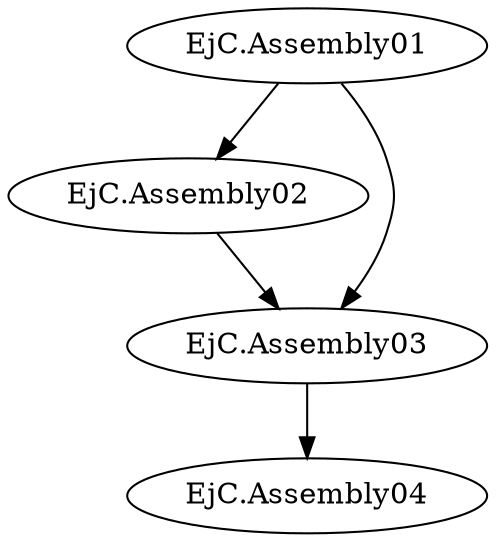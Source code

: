 digraph g {
  "EjC.Assembly01";
  "EjC.Assembly02";
  "EjC.Assembly03";
  "EjC.Assembly04";
  "EjC.Assembly01" -> "EjC.Assembly02";
  "EjC.Assembly01" -> "EjC.Assembly03";
  "EjC.Assembly02" -> "EjC.Assembly03";
  "EjC.Assembly03" -> "EjC.Assembly04";
}
